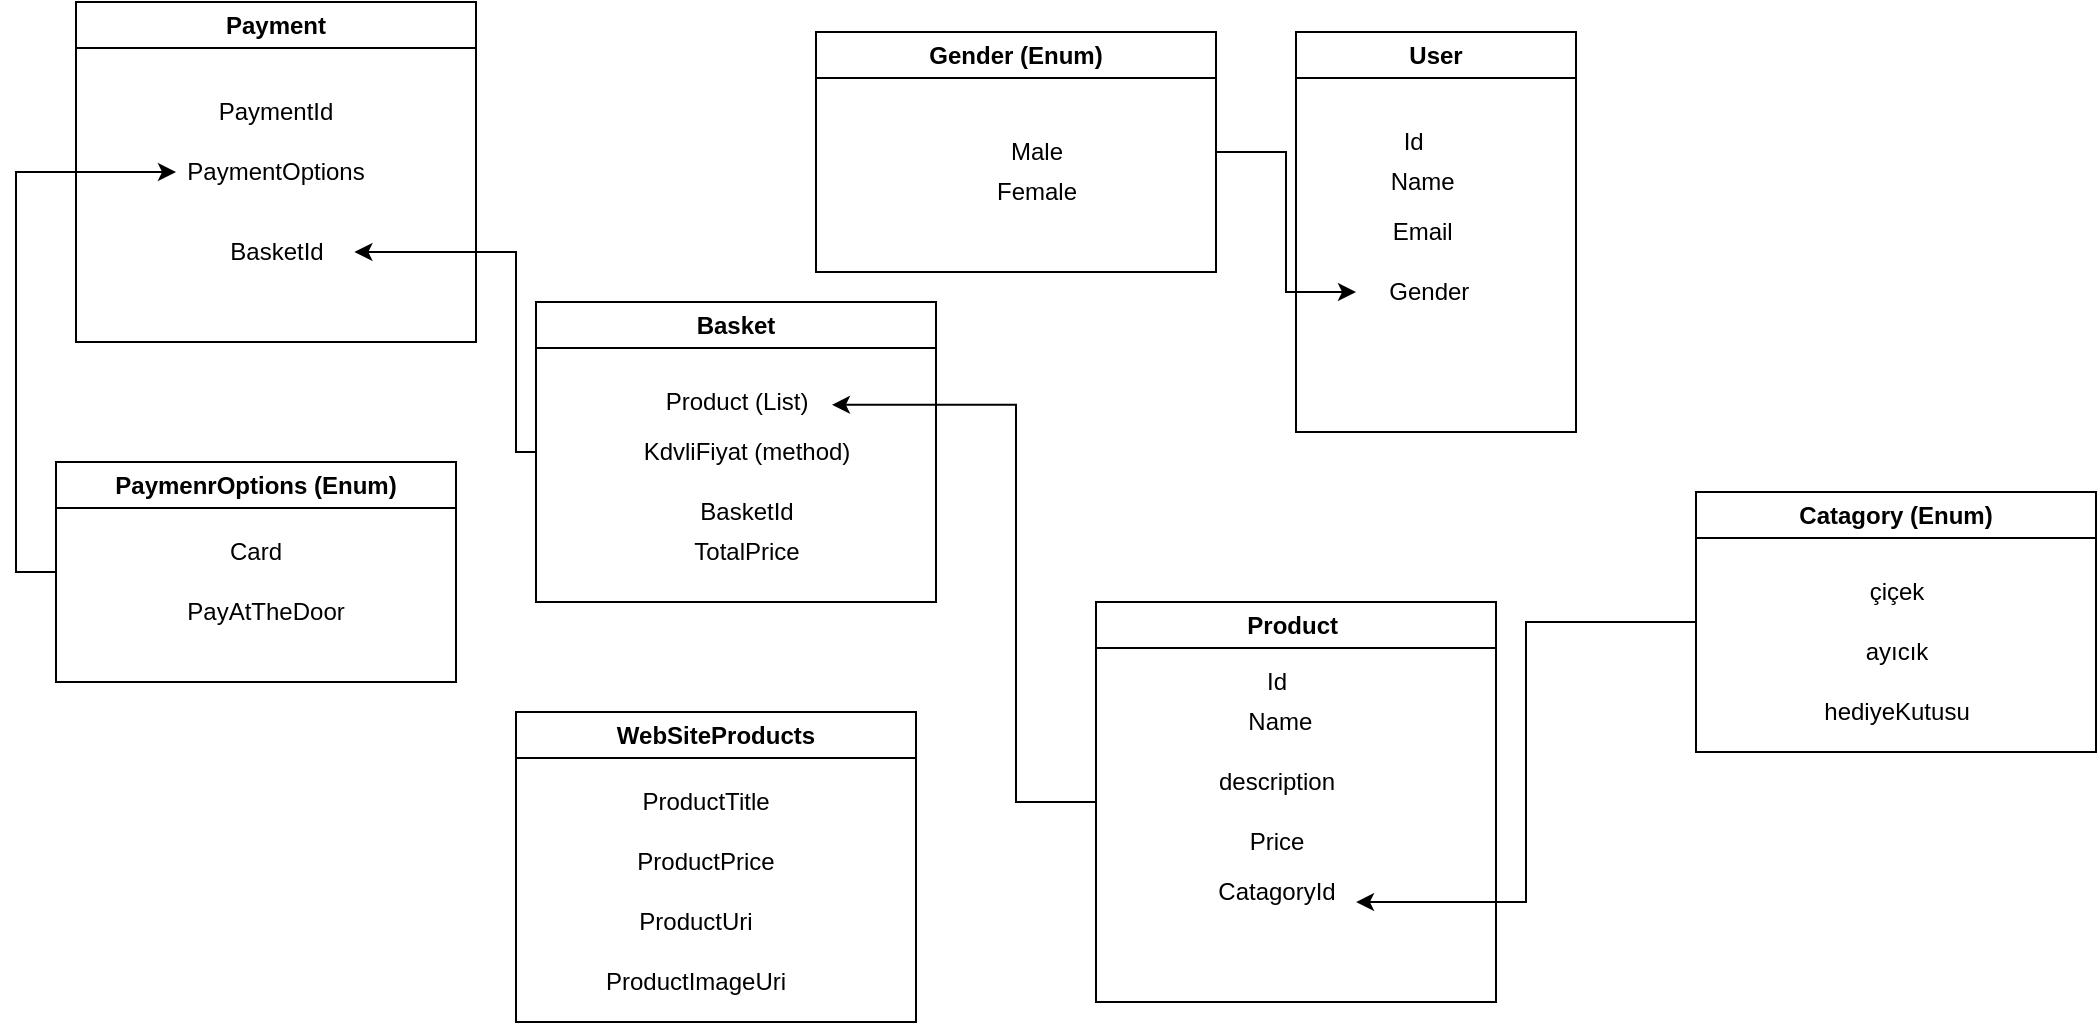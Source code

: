 <mxfile version="20.8.16" type="device"><diagram name="Page-1" id="oe2DgVP5brrCqBtU1VU-"><mxGraphModel dx="2126" dy="614" grid="1" gridSize="10" guides="1" tooltips="1" connect="1" arrows="1" fold="1" page="1" pageScale="1" pageWidth="850" pageHeight="1100" math="0" shadow="0"><root><mxCell id="0"/><mxCell id="1" parent="0"/><mxCell id="OuHBBWoPWEhaJKeTDU1I-6" value="User" style="swimlane;whiteSpace=wrap;html=1;" parent="1" vertex="1"><mxGeometry x="280" y="25" width="140" height="200" as="geometry"><mxRectangle x="60" y="40" width="70" height="30" as="alternateBounds"/></mxGeometry></mxCell><mxCell id="OuHBBWoPWEhaJKeTDU1I-7" value="&amp;nbsp; Id" style="text;html=1;align=center;verticalAlign=middle;resizable=0;points=[];autosize=1;strokeColor=none;fillColor=none;" parent="OuHBBWoPWEhaJKeTDU1I-6" vertex="1"><mxGeometry x="35" y="40" width="40" height="30" as="geometry"/></mxCell><mxCell id="OuHBBWoPWEhaJKeTDU1I-8" value="&amp;nbsp; Name" style="text;html=1;strokeColor=none;fillColor=none;align=center;verticalAlign=middle;whiteSpace=wrap;rounded=0;" parent="OuHBBWoPWEhaJKeTDU1I-6" vertex="1"><mxGeometry x="30" y="60" width="60" height="30" as="geometry"/></mxCell><mxCell id="OuHBBWoPWEhaJKeTDU1I-9" value="&amp;nbsp; Email" style="text;html=1;strokeColor=none;fillColor=none;align=center;verticalAlign=middle;whiteSpace=wrap;rounded=0;" parent="OuHBBWoPWEhaJKeTDU1I-6" vertex="1"><mxGeometry x="30" y="85" width="60" height="30" as="geometry"/></mxCell><mxCell id="OuHBBWoPWEhaJKeTDU1I-10" value="&amp;nbsp;Gender" style="text;html=1;strokeColor=none;fillColor=none;align=center;verticalAlign=middle;whiteSpace=wrap;rounded=0;" parent="OuHBBWoPWEhaJKeTDU1I-6" vertex="1"><mxGeometry x="30" y="115" width="70" height="30" as="geometry"/></mxCell><mxCell id="OuHBBWoPWEhaJKeTDU1I-15" style="edgeStyle=orthogonalEdgeStyle;rounded=0;orthogonalLoop=1;jettySize=auto;html=1;entryX=0;entryY=0.5;entryDx=0;entryDy=0;" parent="1" source="OuHBBWoPWEhaJKeTDU1I-12" target="OuHBBWoPWEhaJKeTDU1I-10" edge="1"><mxGeometry relative="1" as="geometry"/></mxCell><mxCell id="OuHBBWoPWEhaJKeTDU1I-12" value="Gender (Enum)" style="swimlane;whiteSpace=wrap;html=1;" parent="1" vertex="1"><mxGeometry x="40" y="25" width="200" height="120" as="geometry"/></mxCell><mxCell id="OuHBBWoPWEhaJKeTDU1I-14" value="Female" style="text;html=1;align=center;verticalAlign=middle;resizable=0;points=[];autosize=1;strokeColor=none;fillColor=none;" parent="OuHBBWoPWEhaJKeTDU1I-12" vertex="1"><mxGeometry x="80" y="65" width="60" height="30" as="geometry"/></mxCell><mxCell id="OuHBBWoPWEhaJKeTDU1I-13" value="Male" style="text;html=1;align=center;verticalAlign=middle;resizable=0;points=[];autosize=1;strokeColor=none;fillColor=none;" parent="1" vertex="1"><mxGeometry x="125" y="70" width="50" height="30" as="geometry"/></mxCell><mxCell id="OuHBBWoPWEhaJKeTDU1I-33" style="edgeStyle=orthogonalEdgeStyle;rounded=0;orthogonalLoop=1;jettySize=auto;html=1;exitX=0;exitY=0.5;exitDx=0;exitDy=0;entryX=1.033;entryY=0.547;entryDx=0;entryDy=0;entryPerimeter=0;" parent="1" source="OuHBBWoPWEhaJKeTDU1I-16" target="OuHBBWoPWEhaJKeTDU1I-30" edge="1"><mxGeometry relative="1" as="geometry"><Array as="points"><mxPoint x="140" y="410"/><mxPoint x="140" y="211"/></Array></mxGeometry></mxCell><mxCell id="OuHBBWoPWEhaJKeTDU1I-16" value="Product&amp;nbsp;" style="swimlane;whiteSpace=wrap;html=1;" parent="1" vertex="1"><mxGeometry x="180" y="310" width="200" height="200" as="geometry"/></mxCell><mxCell id="OuHBBWoPWEhaJKeTDU1I-22" value="Price" style="text;html=1;align=center;verticalAlign=middle;resizable=0;points=[];autosize=1;strokeColor=none;fillColor=none;" parent="OuHBBWoPWEhaJKeTDU1I-16" vertex="1"><mxGeometry x="65" y="105" width="50" height="30" as="geometry"/></mxCell><mxCell id="OuHBBWoPWEhaJKeTDU1I-23" value="CatagoryId" style="text;html=1;align=center;verticalAlign=middle;resizable=0;points=[];autosize=1;strokeColor=none;fillColor=none;" parent="OuHBBWoPWEhaJKeTDU1I-16" vertex="1"><mxGeometry x="50" y="130" width="80" height="30" as="geometry"/></mxCell><mxCell id="OuHBBWoPWEhaJKeTDU1I-17" value="Id" style="text;html=1;align=center;verticalAlign=middle;resizable=0;points=[];autosize=1;strokeColor=none;fillColor=none;" parent="1" vertex="1"><mxGeometry x="255" y="335" width="30" height="30" as="geometry"/></mxCell><mxCell id="OuHBBWoPWEhaJKeTDU1I-20" value="&amp;nbsp;Name" style="text;html=1;align=center;verticalAlign=middle;resizable=0;points=[];autosize=1;strokeColor=none;fillColor=none;" parent="1" vertex="1"><mxGeometry x="240" y="355" width="60" height="30" as="geometry"/></mxCell><mxCell id="OuHBBWoPWEhaJKeTDU1I-21" value="description" style="text;html=1;align=center;verticalAlign=middle;resizable=0;points=[];autosize=1;strokeColor=none;fillColor=none;" parent="1" vertex="1"><mxGeometry x="230" y="385" width="80" height="30" as="geometry"/></mxCell><mxCell id="OuHBBWoPWEhaJKeTDU1I-28" style="edgeStyle=orthogonalEdgeStyle;rounded=0;orthogonalLoop=1;jettySize=auto;html=1;entryX=1;entryY=0.667;entryDx=0;entryDy=0;entryPerimeter=0;" parent="1" source="OuHBBWoPWEhaJKeTDU1I-24" target="OuHBBWoPWEhaJKeTDU1I-23" edge="1"><mxGeometry relative="1" as="geometry"/></mxCell><mxCell id="OuHBBWoPWEhaJKeTDU1I-24" value="Catagory (Enum)" style="swimlane;whiteSpace=wrap;html=1;" parent="1" vertex="1"><mxGeometry x="480" y="255" width="200" height="130" as="geometry"/></mxCell><mxCell id="OuHBBWoPWEhaJKeTDU1I-27" value="hediyeKutusu" style="text;html=1;align=center;verticalAlign=middle;resizable=0;points=[];autosize=1;strokeColor=none;fillColor=none;" parent="OuHBBWoPWEhaJKeTDU1I-24" vertex="1"><mxGeometry x="50" y="95" width="100" height="30" as="geometry"/></mxCell><mxCell id="OuHBBWoPWEhaJKeTDU1I-26" value="ayıcık" style="text;html=1;align=center;verticalAlign=middle;resizable=0;points=[];autosize=1;strokeColor=none;fillColor=none;" parent="OuHBBWoPWEhaJKeTDU1I-24" vertex="1"><mxGeometry x="75" y="65" width="50" height="30" as="geometry"/></mxCell><mxCell id="OuHBBWoPWEhaJKeTDU1I-25" value="çiçek" style="text;html=1;align=center;verticalAlign=middle;resizable=0;points=[];autosize=1;strokeColor=none;fillColor=none;" parent="OuHBBWoPWEhaJKeTDU1I-24" vertex="1"><mxGeometry x="75" y="35" width="50" height="30" as="geometry"/></mxCell><mxCell id="W_Aq46GdaFwi5ypO4jBJ-8" style="edgeStyle=orthogonalEdgeStyle;rounded=0;orthogonalLoop=1;jettySize=auto;html=1;entryX=1.06;entryY=0.5;entryDx=0;entryDy=0;entryPerimeter=0;" parent="1" source="OuHBBWoPWEhaJKeTDU1I-29" target="W_Aq46GdaFwi5ypO4jBJ-7" edge="1"><mxGeometry relative="1" as="geometry"><Array as="points"><mxPoint x="-110" y="235"/><mxPoint x="-110" y="135"/></Array></mxGeometry></mxCell><mxCell id="OuHBBWoPWEhaJKeTDU1I-29" value="Basket" style="swimlane;whiteSpace=wrap;html=1;" parent="1" vertex="1"><mxGeometry x="-100" y="160" width="200" height="150" as="geometry"/></mxCell><mxCell id="OuHBBWoPWEhaJKeTDU1I-31" value="KdvliFiyat (method)" style="text;html=1;align=center;verticalAlign=middle;resizable=0;points=[];autosize=1;strokeColor=none;fillColor=none;" parent="OuHBBWoPWEhaJKeTDU1I-29" vertex="1"><mxGeometry x="40" y="60" width="130" height="30" as="geometry"/></mxCell><mxCell id="W_Aq46GdaFwi5ypO4jBJ-1" value="TotalPrice" style="text;html=1;align=center;verticalAlign=middle;resizable=0;points=[];autosize=1;strokeColor=none;fillColor=none;" parent="OuHBBWoPWEhaJKeTDU1I-29" vertex="1"><mxGeometry x="65" y="110" width="80" height="30" as="geometry"/></mxCell><mxCell id="W_Aq46GdaFwi5ypO4jBJ-14" value="BasketId" style="text;html=1;align=center;verticalAlign=middle;resizable=0;points=[];autosize=1;strokeColor=none;fillColor=none;" parent="OuHBBWoPWEhaJKeTDU1I-29" vertex="1"><mxGeometry x="70" y="90" width="70" height="30" as="geometry"/></mxCell><mxCell id="OuHBBWoPWEhaJKeTDU1I-30" value="Product (List)" style="text;html=1;align=center;verticalAlign=middle;resizable=0;points=[];autosize=1;strokeColor=none;fillColor=none;" parent="1" vertex="1"><mxGeometry x="-45" y="195" width="90" height="30" as="geometry"/></mxCell><mxCell id="W_Aq46GdaFwi5ypO4jBJ-3" value="Payment" style="swimlane;whiteSpace=wrap;html=1;" parent="1" vertex="1"><mxGeometry x="-330" y="10" width="200" height="170" as="geometry"/></mxCell><mxCell id="W_Aq46GdaFwi5ypO4jBJ-4" value="PaymentId" style="text;html=1;strokeColor=none;fillColor=none;align=center;verticalAlign=middle;whiteSpace=wrap;rounded=0;" parent="W_Aq46GdaFwi5ypO4jBJ-3" vertex="1"><mxGeometry x="70" y="40" width="60" height="30" as="geometry"/></mxCell><mxCell id="W_Aq46GdaFwi5ypO4jBJ-5" value="PaymentOptions" style="text;html=1;strokeColor=none;fillColor=none;align=center;verticalAlign=middle;whiteSpace=wrap;rounded=0;" parent="W_Aq46GdaFwi5ypO4jBJ-3" vertex="1"><mxGeometry x="70" y="70" width="60" height="30" as="geometry"/></mxCell><mxCell id="W_Aq46GdaFwi5ypO4jBJ-7" value="BasketId" style="text;html=1;align=center;verticalAlign=middle;resizable=0;points=[];autosize=1;strokeColor=none;fillColor=none;" parent="W_Aq46GdaFwi5ypO4jBJ-3" vertex="1"><mxGeometry x="65" y="110" width="70" height="30" as="geometry"/></mxCell><mxCell id="W_Aq46GdaFwi5ypO4jBJ-13" style="edgeStyle=orthogonalEdgeStyle;rounded=0;orthogonalLoop=1;jettySize=auto;html=1;" parent="1" source="W_Aq46GdaFwi5ypO4jBJ-10" edge="1"><mxGeometry relative="1" as="geometry"><mxPoint x="-280" y="95" as="targetPoint"/><Array as="points"><mxPoint x="-360" y="295"/><mxPoint x="-360" y="95"/></Array></mxGeometry></mxCell><mxCell id="W_Aq46GdaFwi5ypO4jBJ-10" value="PaymenrOptions (Enum)" style="swimlane;whiteSpace=wrap;html=1;" parent="1" vertex="1"><mxGeometry x="-340" y="240" width="200" height="110" as="geometry"/></mxCell><mxCell id="W_Aq46GdaFwi5ypO4jBJ-11" value="Card" style="text;html=1;strokeColor=none;fillColor=none;align=center;verticalAlign=middle;whiteSpace=wrap;rounded=0;" parent="W_Aq46GdaFwi5ypO4jBJ-10" vertex="1"><mxGeometry x="70" y="30" width="60" height="30" as="geometry"/></mxCell><mxCell id="W_Aq46GdaFwi5ypO4jBJ-12" value="PayAtTheDoor" style="text;html=1;strokeColor=none;fillColor=none;align=center;verticalAlign=middle;whiteSpace=wrap;rounded=0;" parent="W_Aq46GdaFwi5ypO4jBJ-10" vertex="1"><mxGeometry x="75" y="60" width="60" height="30" as="geometry"/></mxCell><mxCell id="Sal97rnw5ibk3XkrLLS9-1" value="WebSiteProducts" style="swimlane;whiteSpace=wrap;html=1;" vertex="1" parent="1"><mxGeometry x="-110" y="365" width="200" height="155" as="geometry"/></mxCell><mxCell id="Sal97rnw5ibk3XkrLLS9-2" value="ProductTitle" style="text;html=1;strokeColor=none;fillColor=none;align=center;verticalAlign=middle;whiteSpace=wrap;rounded=0;" vertex="1" parent="Sal97rnw5ibk3XkrLLS9-1"><mxGeometry x="65" y="30" width="60" height="30" as="geometry"/></mxCell><mxCell id="Sal97rnw5ibk3XkrLLS9-3" value="ProductPrice" style="text;html=1;strokeColor=none;fillColor=none;align=center;verticalAlign=middle;whiteSpace=wrap;rounded=0;" vertex="1" parent="Sal97rnw5ibk3XkrLLS9-1"><mxGeometry x="65" y="60" width="60" height="30" as="geometry"/></mxCell><mxCell id="Sal97rnw5ibk3XkrLLS9-4" value="ProductUri" style="text;html=1;strokeColor=none;fillColor=none;align=center;verticalAlign=middle;whiteSpace=wrap;rounded=0;" vertex="1" parent="Sal97rnw5ibk3XkrLLS9-1"><mxGeometry x="60" y="90" width="60" height="30" as="geometry"/></mxCell><mxCell id="Sal97rnw5ibk3XkrLLS9-5" value="ProductImageUri" style="text;html=1;strokeColor=none;fillColor=none;align=center;verticalAlign=middle;whiteSpace=wrap;rounded=0;" vertex="1" parent="Sal97rnw5ibk3XkrLLS9-1"><mxGeometry x="60" y="120" width="60" height="30" as="geometry"/></mxCell></root></mxGraphModel></diagram></mxfile>